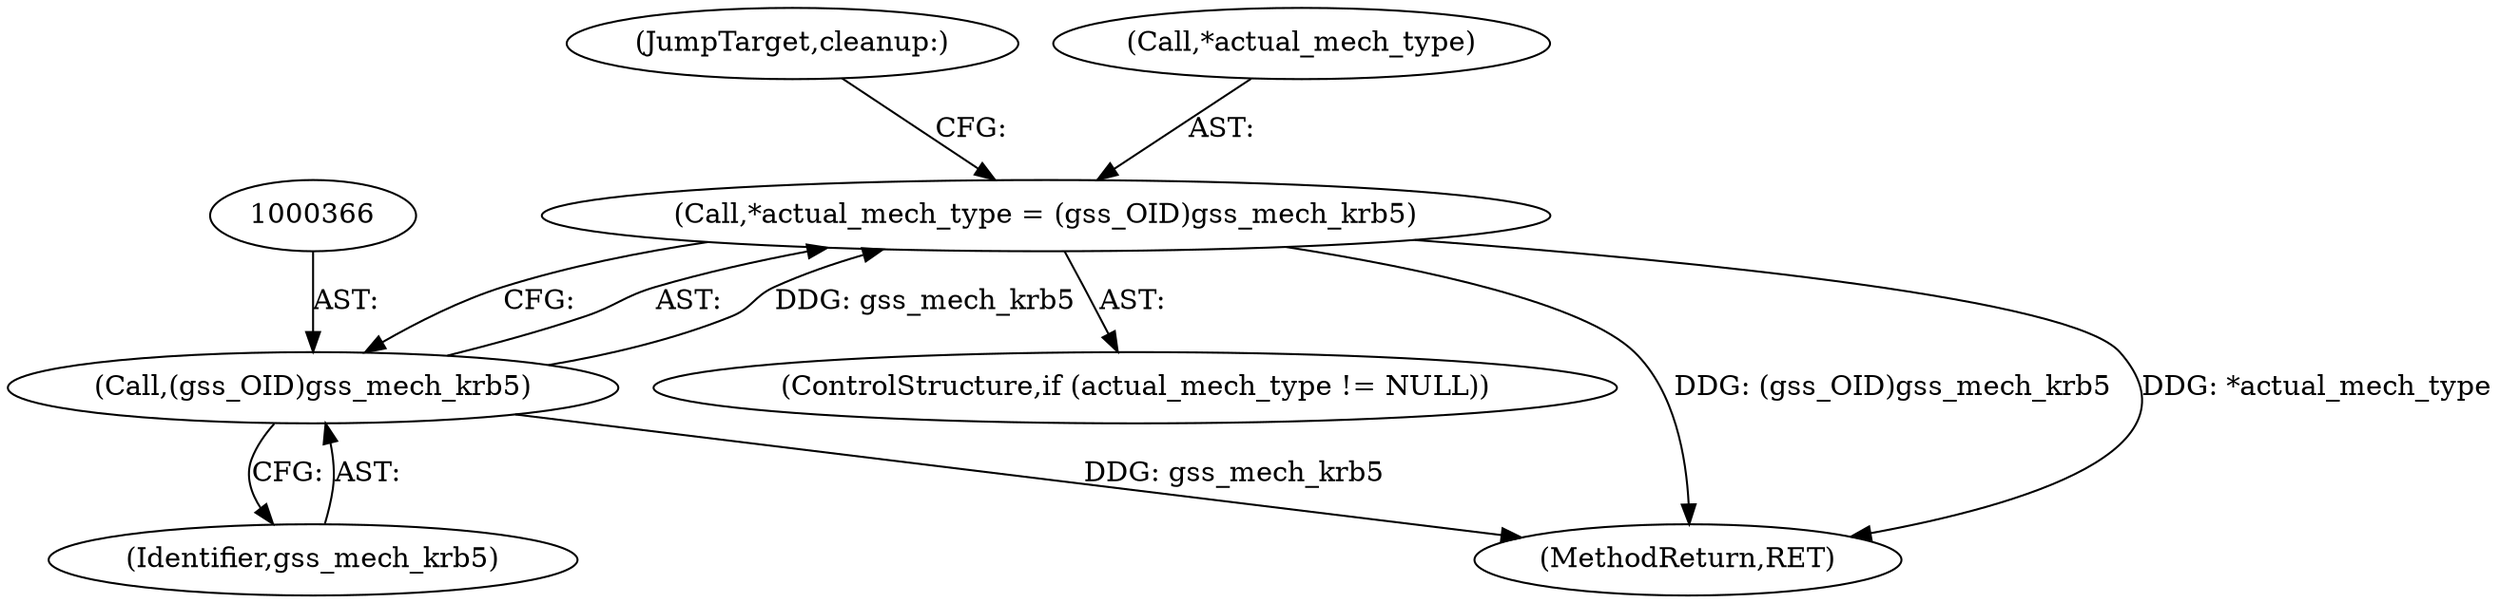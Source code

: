 digraph "0_krb5_e04f0283516e80d2f93366e0d479d13c9b5c8c2a_3@pointer" {
"1000362" [label="(Call,*actual_mech_type = (gss_OID)gss_mech_krb5)"];
"1000365" [label="(Call,(gss_OID)gss_mech_krb5)"];
"1000399" [label="(JumpTarget,cleanup:)"];
"1000358" [label="(ControlStructure,if (actual_mech_type != NULL))"];
"1000365" [label="(Call,(gss_OID)gss_mech_krb5)"];
"1000421" [label="(MethodReturn,RET)"];
"1000363" [label="(Call,*actual_mech_type)"];
"1000362" [label="(Call,*actual_mech_type = (gss_OID)gss_mech_krb5)"];
"1000367" [label="(Identifier,gss_mech_krb5)"];
"1000362" -> "1000358"  [label="AST: "];
"1000362" -> "1000365"  [label="CFG: "];
"1000363" -> "1000362"  [label="AST: "];
"1000365" -> "1000362"  [label="AST: "];
"1000399" -> "1000362"  [label="CFG: "];
"1000362" -> "1000421"  [label="DDG: (gss_OID)gss_mech_krb5"];
"1000362" -> "1000421"  [label="DDG: *actual_mech_type"];
"1000365" -> "1000362"  [label="DDG: gss_mech_krb5"];
"1000365" -> "1000367"  [label="CFG: "];
"1000366" -> "1000365"  [label="AST: "];
"1000367" -> "1000365"  [label="AST: "];
"1000365" -> "1000421"  [label="DDG: gss_mech_krb5"];
}
